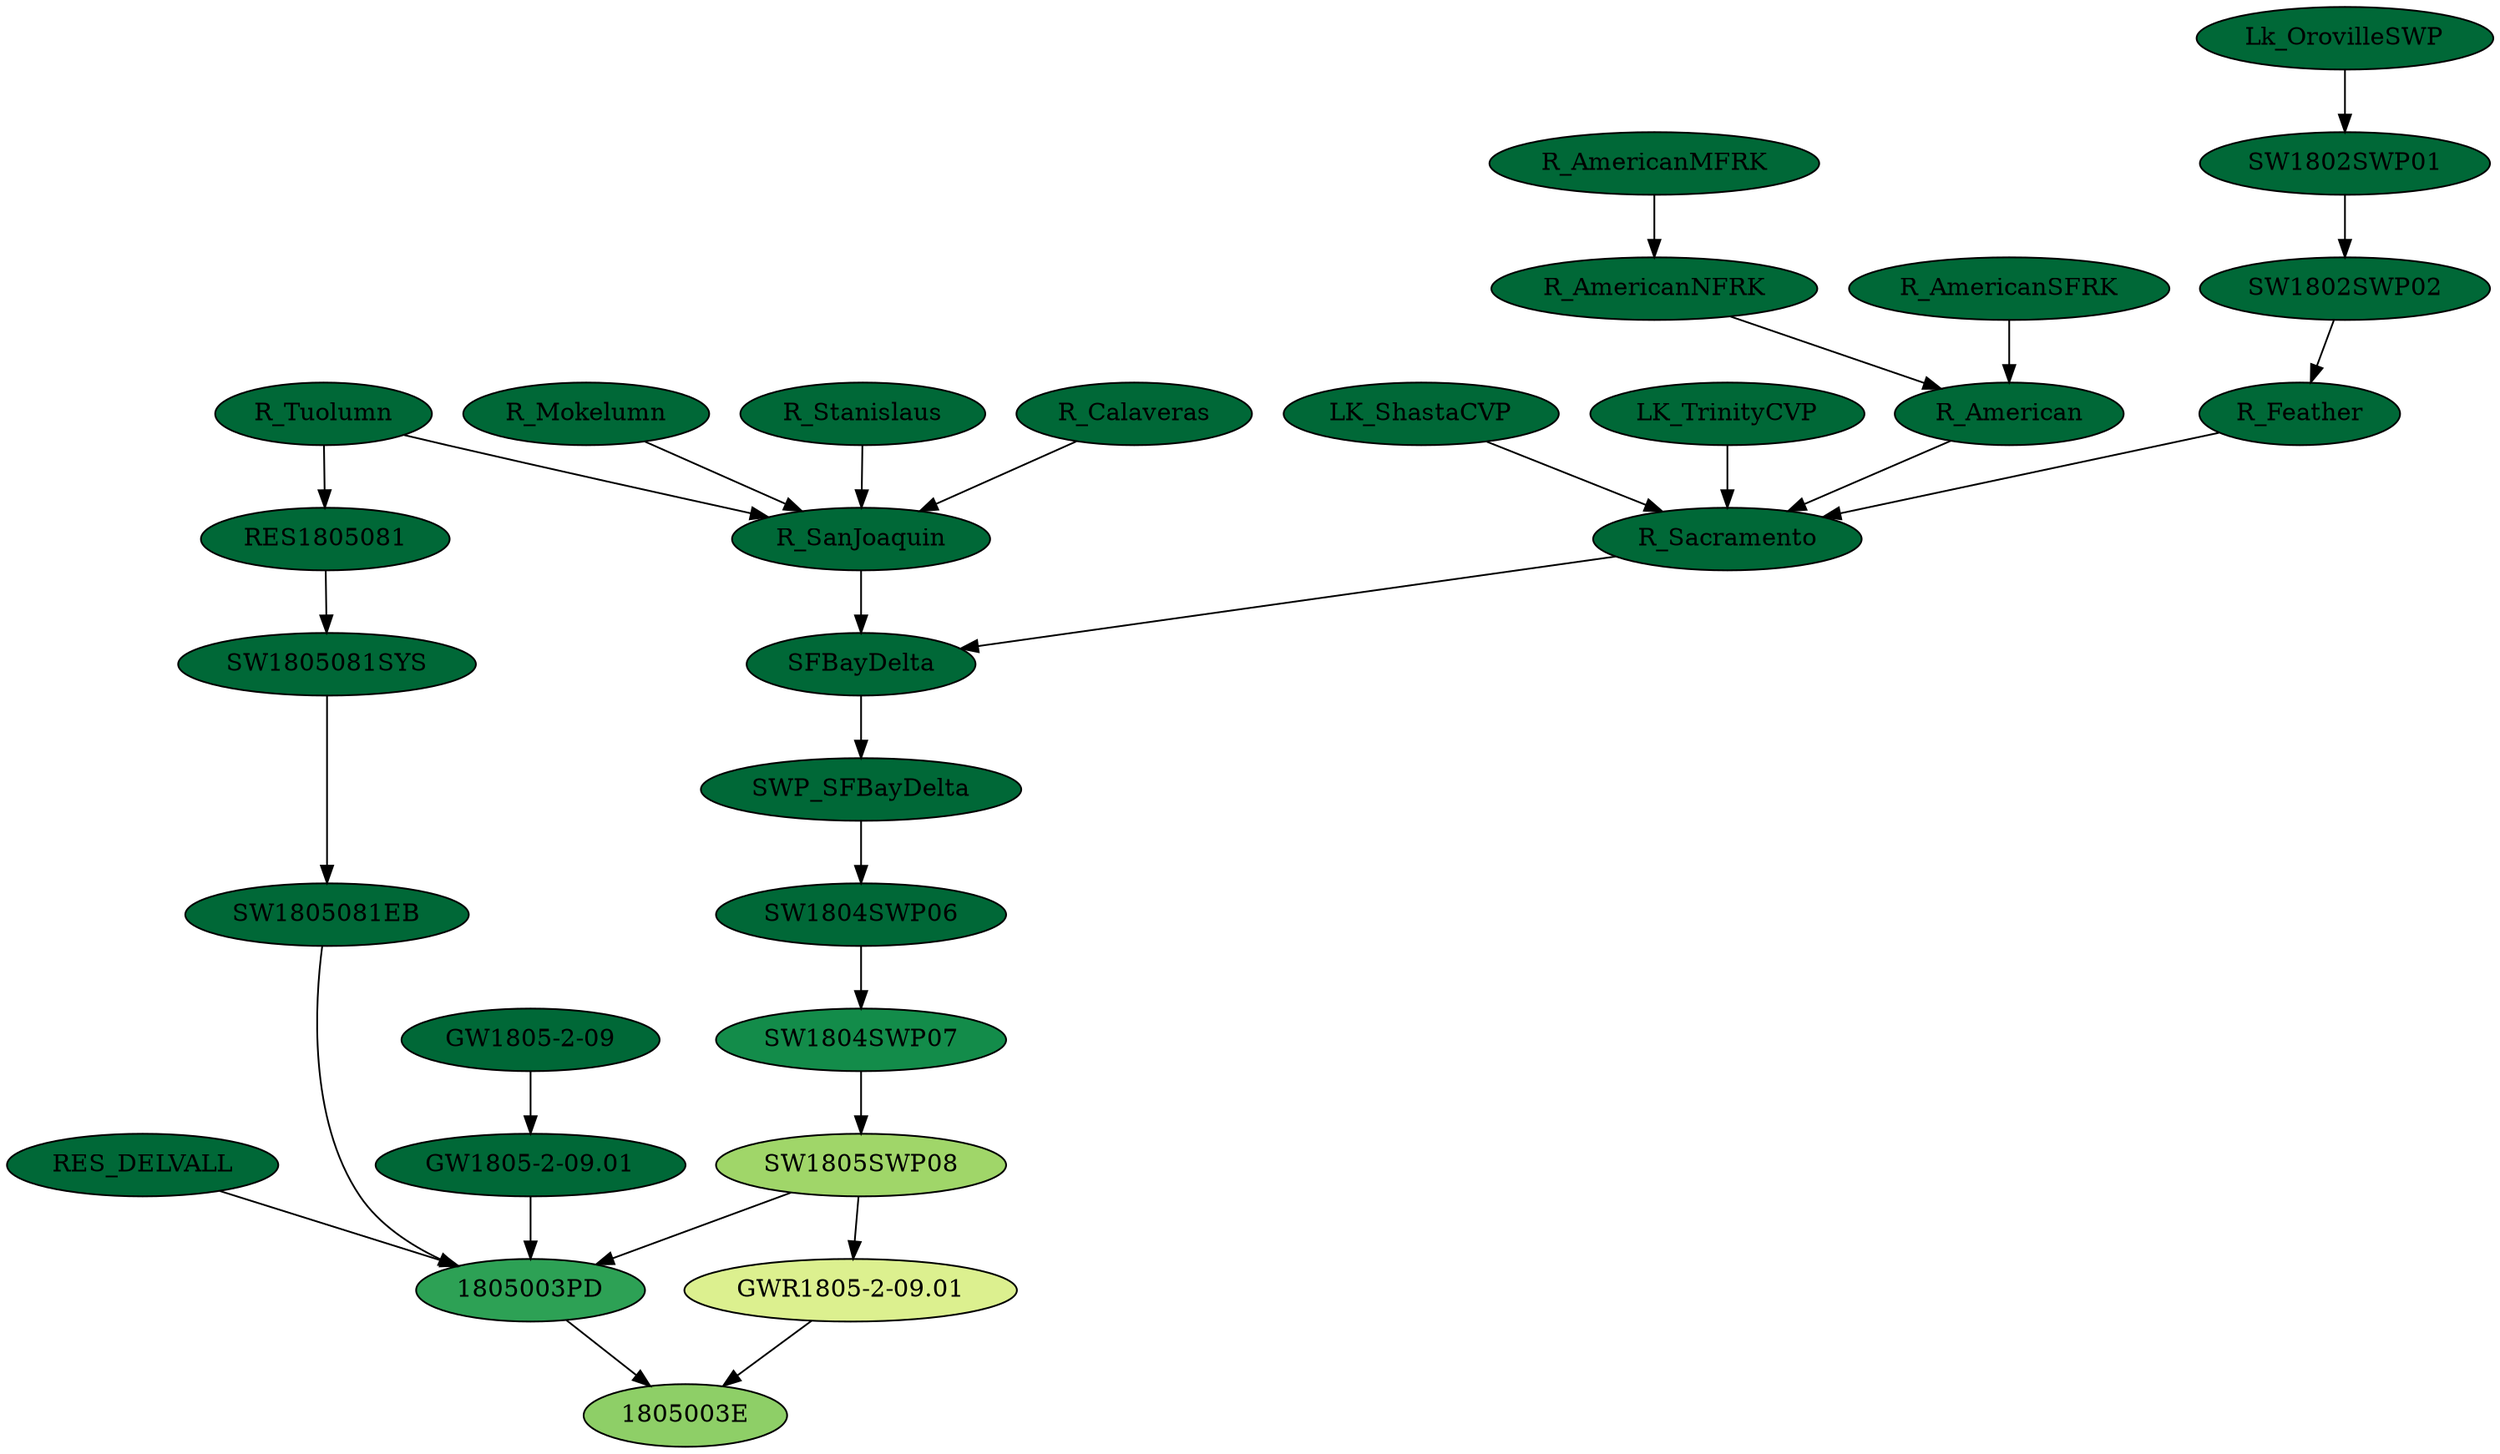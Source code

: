 digraph  {
SW1805SWP08 [fillcolor="#a0d669", style=filled];
"GWR1805-2-09.01" [fillcolor="#dcf08f", style=filled];
"1805003E" [fillcolor="#8ecf67", style=filled];
"GW1805-2-09.01" [fillcolor="#006837", style=filled];
"1805003PD" [fillcolor="#2da155", style=filled];
"GW1805-2-09" [fillcolor="#006837", style=filled];
RES_DELVALL [fillcolor="#006837", style=filled];
SW1805081EB [fillcolor="#006837", style=filled];
RES1805081 [fillcolor="#006837", style=filled];
SW1805081SYS [fillcolor="#006837", style=filled];
R_Tuolumn [fillcolor="#006837", style=filled];
SW1804SWP06 [fillcolor="#006837", style=filled];
SW1804SWP07 [fillcolor="#138c4a", style=filled];
SFBayDelta [fillcolor="#006837", style=filled];
SWP_SFBayDelta [fillcolor="#006837", style=filled];
R_Calaveras [fillcolor="#006837", style=filled];
R_SanJoaquin [fillcolor="#006837", style=filled];
R_Mokelumn [fillcolor="#006837", style=filled];
R_Stanislaus [fillcolor="#006837", style=filled];
LK_ShastaCVP [fillcolor="#006837", style=filled];
R_Sacramento [fillcolor="#006837", style=filled];
LK_TrinityCVP [fillcolor="#006837", style=filled];
R_American [fillcolor="#006837", style=filled];
R_AmericanSFRK [fillcolor="#006837", style=filled];
R_AmericanMFRK [fillcolor="#006837", style=filled];
R_AmericanNFRK [fillcolor="#006837", style=filled];
R_Feather [fillcolor="#006837", style=filled];
SW1802SWP01 [fillcolor="#006837", style=filled];
SW1802SWP02 [fillcolor="#006837", style=filled];
Lk_OrovilleSWP [fillcolor="#006837", style=filled];
SW1805SWP08 -> "GWR1805-2-09.01"  [key=0];
SW1805SWP08 -> "1805003PD"  [key=0];
"GWR1805-2-09.01" -> "1805003E"  [key=0];
"GW1805-2-09.01" -> "1805003PD"  [key=0];
"1805003PD" -> "1805003E"  [key=0];
"GW1805-2-09" -> "GW1805-2-09.01"  [key=0];
RES_DELVALL -> "1805003PD"  [key=0];
SW1805081EB -> "1805003PD"  [key=0];
RES1805081 -> SW1805081SYS  [key=0];
SW1805081SYS -> SW1805081EB  [key=0];
R_Tuolumn -> RES1805081  [key=0];
R_Tuolumn -> R_SanJoaquin  [key=0];
SW1804SWP06 -> SW1804SWP07  [key=0];
SW1804SWP07 -> SW1805SWP08  [key=0];
SFBayDelta -> SWP_SFBayDelta  [key=0];
SWP_SFBayDelta -> SW1804SWP06  [key=0];
R_Calaveras -> R_SanJoaquin  [key=0];
R_SanJoaquin -> SFBayDelta  [key=0];
R_Mokelumn -> R_SanJoaquin  [key=0];
R_Stanislaus -> R_SanJoaquin  [key=0];
LK_ShastaCVP -> R_Sacramento  [key=0];
R_Sacramento -> SFBayDelta  [key=0];
LK_TrinityCVP -> R_Sacramento  [key=0];
R_American -> R_Sacramento  [key=0];
R_AmericanSFRK -> R_American  [key=0];
R_AmericanMFRK -> R_AmericanNFRK  [key=0];
R_AmericanNFRK -> R_American  [key=0];
R_Feather -> R_Sacramento  [key=0];
SW1802SWP01 -> SW1802SWP02  [key=0];
SW1802SWP02 -> R_Feather  [key=0];
Lk_OrovilleSWP -> SW1802SWP01  [key=0];
}
